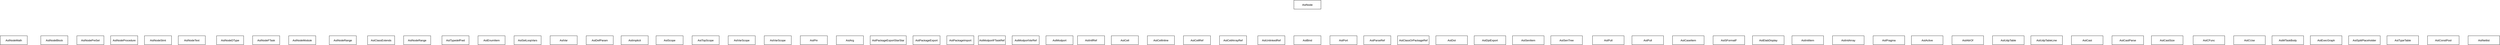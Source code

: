 <mxfile>
    <diagram id="S0--mGm_lh5XgWkpP7Ht" name="AstNode一级完整继承图">
        <mxGraphModel dx="3177" dy="1830" grid="1" gridSize="10" guides="1" tooltips="1" connect="1" arrows="1" fold="1" page="1" pageScale="1" pageWidth="850" pageHeight="1100" math="0" shadow="0">
            <root>
                <mxCell id="0"/>
                <mxCell id="1" parent="0"/>
                <mxCell id="2" value="AstNode" style="fontStyle=0;" vertex="1" parent="1">
                    <mxGeometry x="5900" y="70" width="120" height="40" as="geometry"/>
                </mxCell>
                <mxCell id="3" value="AstNodeMath" style="fontStyle=0;" vertex="1" parent="1">
                    <mxGeometry x="160" y="230" width="120" height="40" as="geometry"/>
                </mxCell>
                <mxCell id="4" value="AstNodeBlock" style="fontStyle=0;" vertex="1" parent="1">
                    <mxGeometry x="340" y="230" width="120" height="40" as="geometry"/>
                </mxCell>
                <mxCell id="5" value="AstNodePreSel" style="fontStyle=0;" vertex="1" parent="1">
                    <mxGeometry x="500" y="230" width="120" height="40" as="geometry"/>
                </mxCell>
                <mxCell id="6" value="AstNodeProcedure" style="fontStyle=0;" vertex="1" parent="1">
                    <mxGeometry x="650" y="230" width="120" height="40" as="geometry"/>
                </mxCell>
                <mxCell id="7" value="AstNodeStmt" style="fontStyle=0;" vertex="1" parent="1">
                    <mxGeometry x="800" y="230" width="120" height="40" as="geometry"/>
                </mxCell>
                <mxCell id="8" value="AstNodeText" style="fontStyle=0;" vertex="1" parent="1">
                    <mxGeometry x="950" y="230" width="120" height="40" as="geometry"/>
                </mxCell>
                <mxCell id="9" value="AstNodeDType" style="fontStyle=0;" vertex="1" parent="1">
                    <mxGeometry x="1120" y="230" width="120" height="40" as="geometry"/>
                </mxCell>
                <mxCell id="10" value="AstNodeFTask" style="fontStyle=0;" vertex="1" parent="1">
                    <mxGeometry x="1280" y="230" width="120" height="40" as="geometry"/>
                </mxCell>
                <mxCell id="11" value="AstNodeModule" style="fontStyle=0;" vertex="1" parent="1">
                    <mxGeometry x="1440" y="230" width="120" height="40" as="geometry"/>
                </mxCell>
                <mxCell id="12" value="AstNodeRange" style="fontStyle=0;" vertex="1" parent="1">
                    <mxGeometry x="1620" y="230" width="120" height="40" as="geometry"/>
                </mxCell>
                <mxCell id="13" value="AstClassExtends" style="fontStyle=0;" vertex="1" parent="1">
                    <mxGeometry x="1790" y="230" width="120" height="40" as="geometry"/>
                </mxCell>
                <mxCell id="14" value="AstNodeRange" style="fontStyle=0;" vertex="1" parent="1">
                    <mxGeometry x="1950" y="230" width="120" height="40" as="geometry"/>
                </mxCell>
                <mxCell id="15" value="AstTypedefFwd" style="fontStyle=0;" vertex="1" parent="1">
                    <mxGeometry x="2120" y="230" width="120" height="40" as="geometry"/>
                </mxCell>
                <mxCell id="16" value="AstEnumItem" style="fontStyle=0;" vertex="1" parent="1">
                    <mxGeometry x="2280" y="230" width="120" height="40" as="geometry"/>
                </mxCell>
                <mxCell id="17" value="AstSelLoopVars" style="fontStyle=0;" vertex="1" parent="1">
                    <mxGeometry x="2440" y="230" width="120" height="40" as="geometry"/>
                </mxCell>
                <mxCell id="18" value="AstVar" style="fontStyle=0;" vertex="1" parent="1">
                    <mxGeometry x="2600" y="230" width="120" height="40" as="geometry"/>
                </mxCell>
                <mxCell id="19" value="AstDefParam" style="fontStyle=0;" vertex="1" parent="1">
                    <mxGeometry x="2760" y="230" width="120" height="40" as="geometry"/>
                </mxCell>
                <mxCell id="23" value="AstImplicit" style="fontStyle=0;" vertex="1" parent="1">
                    <mxGeometry x="2915" y="230" width="120" height="40" as="geometry"/>
                </mxCell>
                <mxCell id="24" value="AstScope" style="fontStyle=0;" vertex="1" parent="1">
                    <mxGeometry x="3070" y="230" width="120" height="40" as="geometry"/>
                </mxCell>
                <mxCell id="25" value="AstTopScope" style="fontStyle=0;" vertex="1" parent="1">
                    <mxGeometry x="3230" y="230" width="120" height="40" as="geometry"/>
                </mxCell>
                <mxCell id="26" value="AstVarScope" style="fontStyle=0;" vertex="1" parent="1">
                    <mxGeometry x="3390" y="230" width="120" height="40" as="geometry"/>
                </mxCell>
                <mxCell id="27" value="AstVarScope" style="fontStyle=0;" vertex="1" parent="1">
                    <mxGeometry x="3550" y="230" width="120" height="40" as="geometry"/>
                </mxCell>
                <mxCell id="28" value="AstPin" style="fontStyle=0;" vertex="1" parent="1">
                    <mxGeometry x="3710" y="230" width="120" height="40" as="geometry"/>
                </mxCell>
                <mxCell id="29" value="AstArg" style="fontStyle=0;" vertex="1" parent="1">
                    <mxGeometry x="3870" y="230" width="120" height="40" as="geometry"/>
                </mxCell>
                <mxCell id="30" value="AstPackageExportStarStar" style="fontStyle=0;" vertex="1" parent="1">
                    <mxGeometry x="4020" y="230" width="160" height="40" as="geometry"/>
                </mxCell>
                <mxCell id="31" value="AstPackageExport" style="fontStyle=0;" vertex="1" parent="1">
                    <mxGeometry x="4210" y="230" width="120" height="40" as="geometry"/>
                </mxCell>
                <mxCell id="32" value="AstPackageImport" style="fontStyle=0;" vertex="1" parent="1">
                    <mxGeometry x="4360" y="230" width="120" height="40" as="geometry"/>
                </mxCell>
                <mxCell id="33" value="AstModportFTaskRef" style="fontStyle=0;" vertex="1" parent="1">
                    <mxGeometry x="4500" y="230" width="120" height="40" as="geometry"/>
                </mxCell>
                <mxCell id="34" value="AstModportVarRef" style="fontStyle=0;" vertex="1" parent="1">
                    <mxGeometry x="4650" y="230" width="120" height="40" as="geometry"/>
                </mxCell>
                <mxCell id="35" value="AstModport" style="fontStyle=0;" vertex="1" parent="1">
                    <mxGeometry x="4800" y="230" width="120" height="40" as="geometry"/>
                </mxCell>
                <mxCell id="36" value="AstIntfRef" style="fontStyle=0;" vertex="1" parent="1">
                    <mxGeometry x="4940" y="230" width="120" height="40" as="geometry"/>
                </mxCell>
                <mxCell id="37" value="AstCell" style="fontStyle=0;" vertex="1" parent="1">
                    <mxGeometry x="5090" y="230" width="120" height="40" as="geometry"/>
                </mxCell>
                <mxCell id="38" value="AstCellInline" style="fontStyle=0;" vertex="1" parent="1">
                    <mxGeometry x="5250" y="230" width="120" height="40" as="geometry"/>
                </mxCell>
                <mxCell id="39" value="AstCellRef" style="fontStyle=0;" vertex="1" parent="1">
                    <mxGeometry x="5410" y="230" width="120" height="40" as="geometry"/>
                </mxCell>
                <mxCell id="40" value="AstCellArrayRef" style="fontStyle=0;" vertex="1" parent="1">
                    <mxGeometry x="5570" y="230" width="120" height="40" as="geometry"/>
                </mxCell>
                <mxCell id="41" value="AstUnlinkedRef" style="fontStyle=0;" vertex="1" parent="1">
                    <mxGeometry x="5740" y="230" width="120" height="40" as="geometry"/>
                </mxCell>
                <mxCell id="42" value="AstBind" style="fontStyle=0;" vertex="1" parent="1">
                    <mxGeometry x="5900" y="230" width="120" height="40" as="geometry"/>
                </mxCell>
                <mxCell id="44" value="AstPort" style="fontStyle=0;" vertex="1" parent="1">
                    <mxGeometry x="6060" y="230" width="120" height="40" as="geometry"/>
                </mxCell>
                <mxCell id="45" value="AstParseRef" style="fontStyle=0;" vertex="1" parent="1">
                    <mxGeometry x="6210" y="230" width="120" height="40" as="geometry"/>
                </mxCell>
                <mxCell id="46" value="AstClassOrPackageRef" style="fontStyle=0;" vertex="1" parent="1">
                    <mxGeometry x="6360" y="230" width="140" height="40" as="geometry"/>
                </mxCell>
                <mxCell id="47" value="AstDot" style="fontStyle=0;" vertex="1" parent="1">
                    <mxGeometry x="6530" y="230" width="140" height="40" as="geometry"/>
                </mxCell>
                <mxCell id="48" value="AstDpiExport" style="fontStyle=0;" vertex="1" parent="1">
                    <mxGeometry x="6700" y="230" width="140" height="40" as="geometry"/>
                </mxCell>
                <mxCell id="49" value="AstSenItem" style="fontStyle=0;" vertex="1" parent="1">
                    <mxGeometry x="6870" y="230" width="140" height="40" as="geometry"/>
                </mxCell>
                <mxCell id="50" value="AstSenTree" style="fontStyle=0;" vertex="1" parent="1">
                    <mxGeometry x="7040" y="230" width="140" height="40" as="geometry"/>
                </mxCell>
                <mxCell id="51" value="AstPull" style="fontStyle=0;" vertex="1" parent="1">
                    <mxGeometry x="7225" y="230" width="140" height="40" as="geometry"/>
                </mxCell>
                <mxCell id="52" value="AstPull" style="fontStyle=0;" vertex="1" parent="1">
                    <mxGeometry x="7400" y="230" width="140" height="40" as="geometry"/>
                </mxCell>
                <mxCell id="53" value="AstCaseItem" style="fontStyle=0;" vertex="1" parent="1">
                    <mxGeometry x="7580" y="230" width="140" height="40" as="geometry"/>
                </mxCell>
                <mxCell id="54" value="AstSFormatF" style="fontStyle=0;" vertex="1" parent="1">
                    <mxGeometry x="7760" y="230" width="140" height="40" as="geometry"/>
                </mxCell>
                <mxCell id="55" value="AstElabDisplay" style="fontStyle=0;" vertex="1" parent="1">
                    <mxGeometry x="7935" y="230" width="140" height="40" as="geometry"/>
                </mxCell>
                <mxCell id="56" value="AstInitItem" style="fontStyle=0;" vertex="1" parent="1">
                    <mxGeometry x="8110" y="230" width="140" height="40" as="geometry"/>
                </mxCell>
                <mxCell id="57" value="AstInitArray" style="fontStyle=0;" vertex="1" parent="1">
                    <mxGeometry x="8290" y="230" width="140" height="40" as="geometry"/>
                </mxCell>
                <mxCell id="58" value="AstPragma" style="fontStyle=0;" vertex="1" parent="1">
                    <mxGeometry x="8470" y="230" width="140" height="40" as="geometry"/>
                </mxCell>
                <mxCell id="59" value="AstActive" style="fontStyle=0;" vertex="1" parent="1">
                    <mxGeometry x="8640" y="230" width="140" height="40" as="geometry"/>
                </mxCell>
                <mxCell id="60" value="AstAttrOf" style="fontStyle=0;" vertex="1" parent="1">
                    <mxGeometry x="8820" y="230" width="140" height="40" as="geometry"/>
                </mxCell>
                <mxCell id="61" value="AstUdpTable" style="fontStyle=0;" vertex="1" parent="1">
                    <mxGeometry x="9000" y="230" width="140" height="40" as="geometry"/>
                </mxCell>
                <mxCell id="62" value="AstUdpTableLine" style="fontStyle=0;" vertex="1" parent="1">
                    <mxGeometry x="9170" y="230" width="140" height="40" as="geometry"/>
                </mxCell>
                <mxCell id="63" value="AstCast" style="fontStyle=0;" vertex="1" parent="1">
                    <mxGeometry x="9350" y="230" width="140" height="40" as="geometry"/>
                </mxCell>
                <mxCell id="64" value="AstCastParse" style="fontStyle=0;" vertex="1" parent="1">
                    <mxGeometry x="9530" y="230" width="140" height="40" as="geometry"/>
                </mxCell>
                <mxCell id="65" value="AstCastSize" style="fontStyle=0;" vertex="1" parent="1">
                    <mxGeometry x="9705" y="230" width="140" height="40" as="geometry"/>
                </mxCell>
                <mxCell id="66" value="AstCFunc" style="fontStyle=0;" vertex="1" parent="1">
                    <mxGeometry x="9890" y="230" width="140" height="40" as="geometry"/>
                </mxCell>
                <mxCell id="67" value="AstCUse" style="fontStyle=0;" vertex="1" parent="1">
                    <mxGeometry x="10070" y="230" width="140" height="40" as="geometry"/>
                </mxCell>
                <mxCell id="68" value="AstMTaskBody" style="fontStyle=0;" vertex="1" parent="1">
                    <mxGeometry x="10240" y="230" width="140" height="40" as="geometry"/>
                </mxCell>
                <mxCell id="69" value="AstExecGraph" style="fontStyle=0;" vertex="1" parent="1">
                    <mxGeometry x="10410" y="230" width="140" height="40" as="geometry"/>
                </mxCell>
                <mxCell id="70" value="AstSplitPlaceholder" style="fontStyle=0;" vertex="1" parent="1">
                    <mxGeometry x="10580" y="230" width="140" height="40" as="geometry"/>
                </mxCell>
                <mxCell id="71" value="AstTypeTable" style="fontStyle=0;" vertex="1" parent="1">
                    <mxGeometry x="10750" y="230" width="140" height="40" as="geometry"/>
                </mxCell>
                <mxCell id="72" value="AstConstPool" style="fontStyle=0;" vertex="1" parent="1">
                    <mxGeometry x="10930" y="230" width="140" height="40" as="geometry"/>
                </mxCell>
                <mxCell id="73" value="AstNetlist" style="fontStyle=0;" vertex="1" parent="1">
                    <mxGeometry x="11110" y="230" width="140" height="40" as="geometry"/>
                </mxCell>
            </root>
        </mxGraphModel>
    </diagram>
</mxfile>